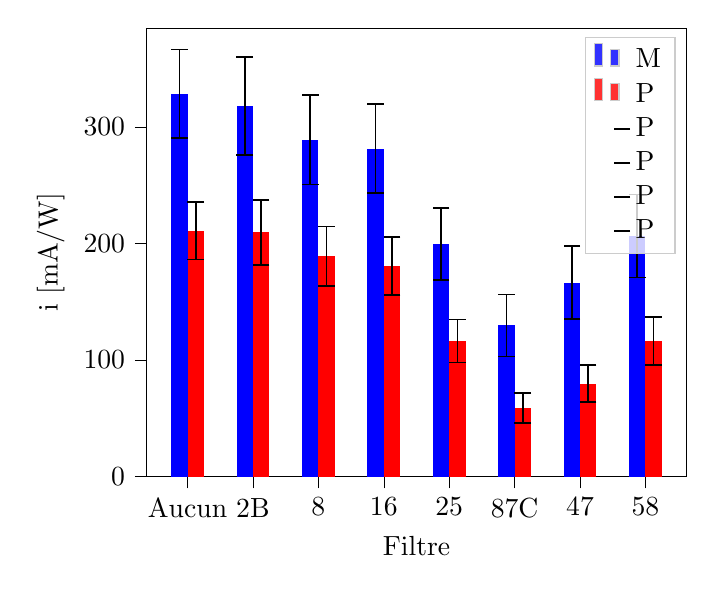 % This file was created with tikzplotlib v0.10.1.
\begin{tikzpicture}

\definecolor{darkgray176}{RGB}{176,176,176}
\definecolor{lightgray204}{RGB}{204,204,204}

\begin{axis}[
legend cell align={left},
legend style={fill opacity=0.8, draw opacity=1, text opacity=1, draw=lightgray204},
tick align=outside,
tick pos=left,
x grid style={darkgray176},
xlabel={Filtre},
xmin=-0.5, xmax=7.75,
xtick style={color=black},
xtick={0.125,1.125,2.125,3.125,4.125,5.125,6.125,7.125},
xticklabels={Aucun,2B,8,16,25,87C,47,58},
y grid style={darkgray176},
ylabel={i [mA/W]},
ymin=0, ymax=384.761,
ytick style={color=black}
]
\draw[draw=none,fill=blue] (axis cs:-0.125,0) rectangle (axis cs:0.125,328.435);
\addlegendimage{ybar,ybar legend,draw=none,fill=blue}
\addlegendentry{M}

\draw[draw=none,fill=blue] (axis cs:0.875,0) rectangle (axis cs:1.125,317.816);
\draw[draw=none,fill=blue] (axis cs:1.875,0) rectangle (axis cs:2.125,289.189);
\draw[draw=none,fill=blue] (axis cs:2.875,0) rectangle (axis cs:3.125,281.365);
\draw[draw=none,fill=blue] (axis cs:3.875,0) rectangle (axis cs:4.125,199.561);
\draw[draw=none,fill=blue] (axis cs:4.875,0) rectangle (axis cs:5.125,129.63);
\draw[draw=none,fill=blue] (axis cs:5.875,0) rectangle (axis cs:6.125,166.434);
\draw[draw=none,fill=blue] (axis cs:6.875,0) rectangle (axis cs:7.125,206.329);
\draw[draw=none,fill=red] (axis cs:0.125,0) rectangle (axis cs:0.375,210.874);
\addlegendimage{ybar,ybar legend,draw=none,fill=red}
\addlegendentry{P}

\draw[draw=none,fill=red] (axis cs:1.125,0) rectangle (axis cs:1.375,209.49);
\draw[draw=none,fill=red] (axis cs:2.125,0) rectangle (axis cs:2.375,189.189);
\draw[draw=none,fill=red] (axis cs:3.125,0) rectangle (axis cs:3.375,180.812);
\draw[draw=none,fill=red] (axis cs:4.125,0) rectangle (axis cs:4.375,116.228);
\draw[draw=none,fill=red] (axis cs:5.125,0) rectangle (axis cs:5.375,58.642);
\draw[draw=none,fill=red] (axis cs:6.125,0) rectangle (axis cs:6.375,79.72);
\draw[draw=none,fill=red] (axis cs:7.125,0) rectangle (axis cs:7.375,116.456);
\path [draw=black, semithick]
(axis cs:0,290.431)
--(axis cs:0,366.439);

\path [draw=black, semithick]
(axis cs:1,275.755)
--(axis cs:1,359.876);

\path [draw=black, semithick]
(axis cs:2,250.668)
--(axis cs:2,327.711);

\path [draw=black, semithick]
(axis cs:3,243.232)
--(axis cs:3,319.499);

\path [draw=black, semithick]
(axis cs:4,168.601)
--(axis cs:4,230.522);

\path [draw=black, semithick]
(axis cs:5,102.897)
--(axis cs:5,156.363);

\path [draw=black, semithick]
(axis cs:6,135.1)
--(axis cs:6,197.767);

\path [draw=black, semithick]
(axis cs:7,170.693)
--(axis cs:7,241.966);

\addplot [semithick, black, mark=-, mark size=3, mark options={solid}, only marks]
table {%
0 290.431
1 275.755
2 250.668
3 243.232
4 168.601
5 102.897
6 135.1
7 170.693
};
\addlegendentry{P}
\addplot [semithick, black, mark=-, mark size=3, mark options={solid}, only marks]
table {%
0 366.439
1 359.876
2 327.711
3 319.499
4 230.522
5 156.363
6 197.767
7 241.966
};
\addlegendentry{P}
\path [draw=black, semithick]
(axis cs:0.25,186.211)
--(axis cs:0.25,235.538);

\path [draw=black, semithick]
(axis cs:1.25,181.46)
--(axis cs:1.25,237.519);

\path [draw=black, semithick]
(axis cs:2.25,163.677)
--(axis cs:2.25,214.702);

\path [draw=black, semithick]
(axis cs:3.25,155.977)
--(axis cs:3.25,205.647);

\path [draw=black, semithick]
(axis cs:4.25,97.738)
--(axis cs:4.25,134.718);

\path [draw=black, semithick]
(axis cs:5.25,45.703)
--(axis cs:5.25,71.581);

\path [draw=black, semithick]
(axis cs:6.25,63.983)
--(axis cs:6.25,95.457);

\path [draw=black, semithick]
(axis cs:7.25,95.79)
--(axis cs:7.25,137.121);

\addplot [semithick, black, mark=-, mark size=3, mark options={solid}, only marks]
table {%
0.25 186.211
1.25 181.46
2.25 163.677
3.25 155.977
4.25 97.738
5.25 45.703
6.25 63.983
7.25 95.79
};
\addlegendentry{P}
\addplot [semithick, black, mark=-, mark size=3, mark options={solid}, only marks]
table {%
0.25 235.538
1.25 237.519
2.25 214.702
3.25 205.647
4.25 134.718
5.25 71.581
6.25 95.457
7.25 137.121
};
\addlegendentry{P}
\end{axis}

\end{tikzpicture}
